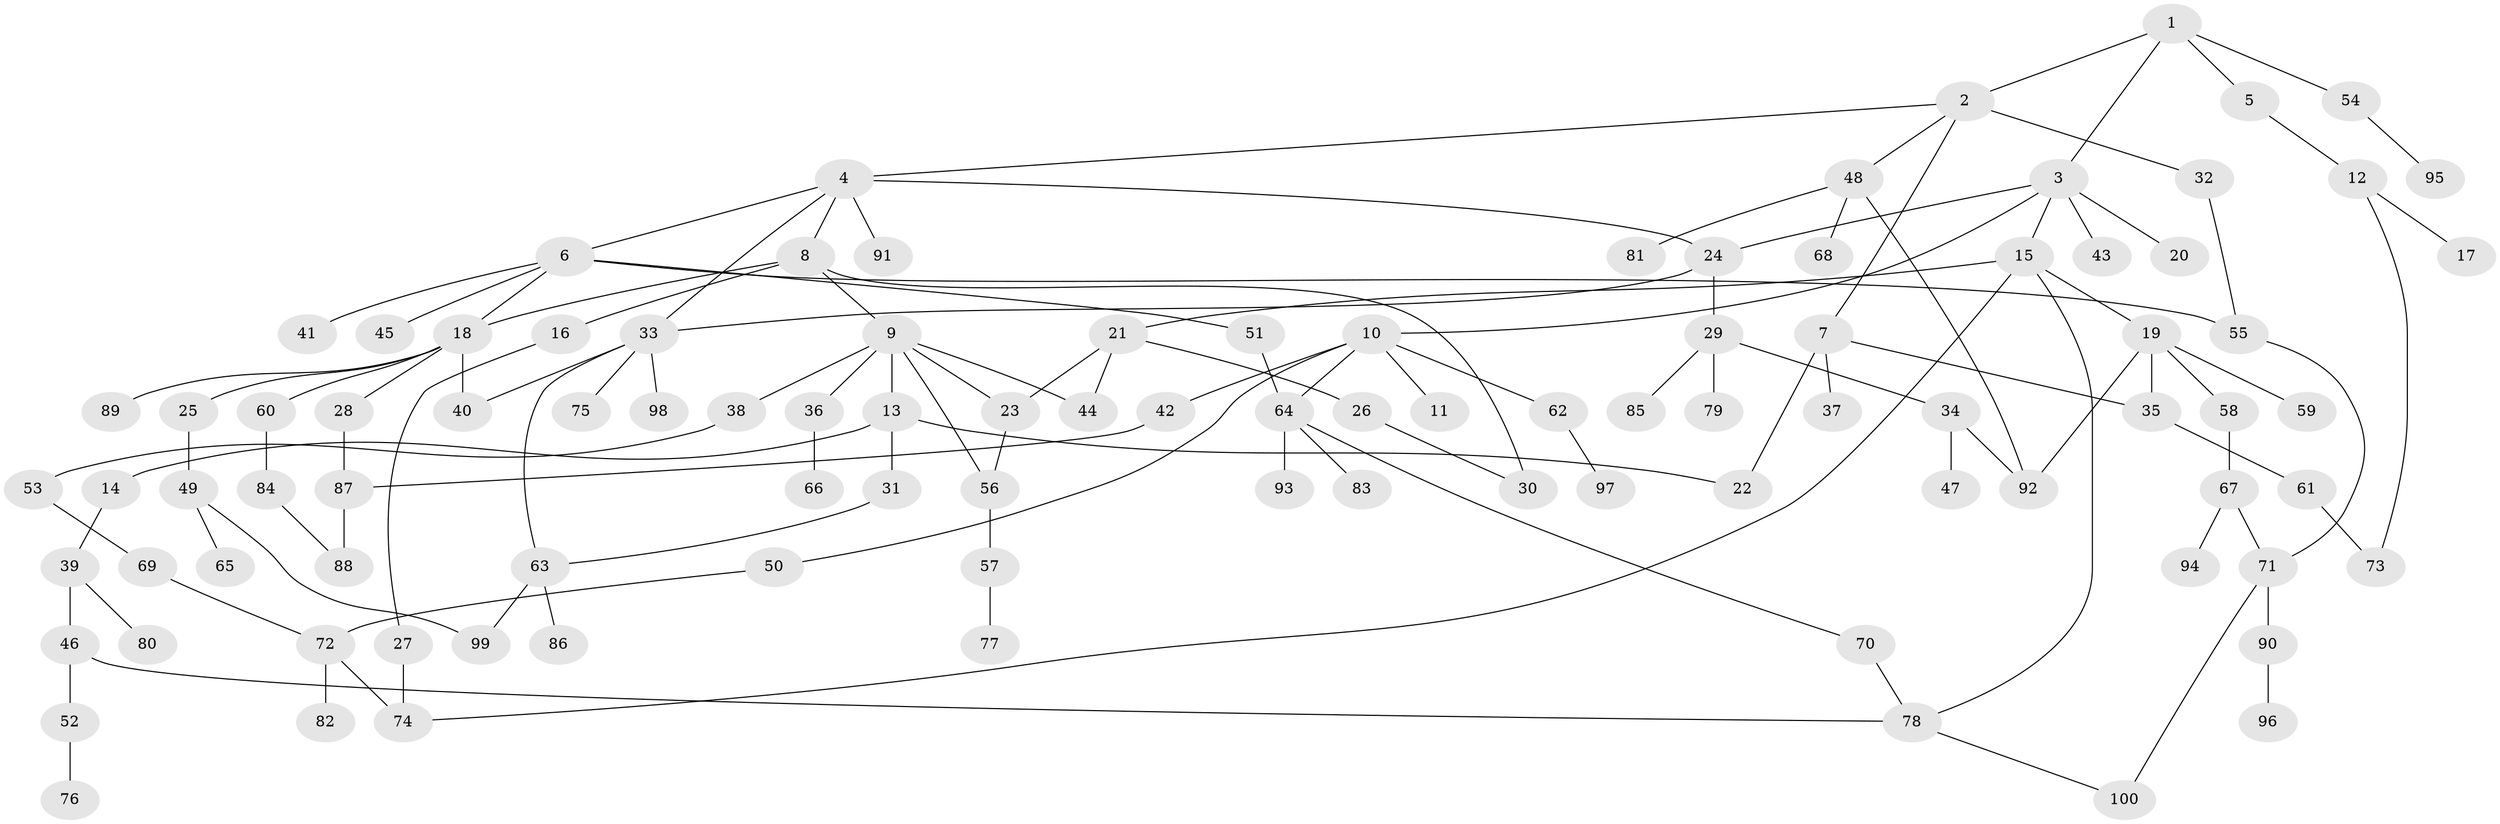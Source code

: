 // Generated by graph-tools (version 1.1) at 2025/54/02/21/25 11:54:43]
// undirected, 100 vertices, 125 edges
graph export_dot {
graph [start="1"]
  node [color=gray90,style=filled];
  1;
  2;
  3;
  4;
  5;
  6;
  7;
  8;
  9;
  10;
  11;
  12;
  13;
  14;
  15;
  16;
  17;
  18;
  19;
  20;
  21;
  22;
  23;
  24;
  25;
  26;
  27;
  28;
  29;
  30;
  31;
  32;
  33;
  34;
  35;
  36;
  37;
  38;
  39;
  40;
  41;
  42;
  43;
  44;
  45;
  46;
  47;
  48;
  49;
  50;
  51;
  52;
  53;
  54;
  55;
  56;
  57;
  58;
  59;
  60;
  61;
  62;
  63;
  64;
  65;
  66;
  67;
  68;
  69;
  70;
  71;
  72;
  73;
  74;
  75;
  76;
  77;
  78;
  79;
  80;
  81;
  82;
  83;
  84;
  85;
  86;
  87;
  88;
  89;
  90;
  91;
  92;
  93;
  94;
  95;
  96;
  97;
  98;
  99;
  100;
  1 -- 2;
  1 -- 3;
  1 -- 5;
  1 -- 54;
  2 -- 4;
  2 -- 7;
  2 -- 32;
  2 -- 48;
  3 -- 10;
  3 -- 15;
  3 -- 20;
  3 -- 24;
  3 -- 43;
  4 -- 6;
  4 -- 8;
  4 -- 33;
  4 -- 91;
  4 -- 24;
  5 -- 12;
  6 -- 18;
  6 -- 41;
  6 -- 45;
  6 -- 51;
  6 -- 55;
  7 -- 35;
  7 -- 37;
  7 -- 22;
  8 -- 9;
  8 -- 16;
  8 -- 30;
  8 -- 18;
  9 -- 13;
  9 -- 23;
  9 -- 36;
  9 -- 38;
  9 -- 56;
  9 -- 44;
  10 -- 11;
  10 -- 42;
  10 -- 50;
  10 -- 62;
  10 -- 64;
  12 -- 17;
  12 -- 73;
  13 -- 14;
  13 -- 22;
  13 -- 31;
  14 -- 39;
  15 -- 19;
  15 -- 21;
  15 -- 78;
  15 -- 74;
  16 -- 27;
  18 -- 25;
  18 -- 28;
  18 -- 60;
  18 -- 89;
  18 -- 40;
  19 -- 58;
  19 -- 59;
  19 -- 92;
  19 -- 35;
  21 -- 26;
  21 -- 44;
  21 -- 23;
  23 -- 56;
  24 -- 29;
  24 -- 33;
  25 -- 49;
  26 -- 30;
  27 -- 74;
  28 -- 87;
  29 -- 34;
  29 -- 79;
  29 -- 85;
  31 -- 63;
  32 -- 55;
  33 -- 40;
  33 -- 75;
  33 -- 98;
  33 -- 63;
  34 -- 47;
  34 -- 92;
  35 -- 61;
  36 -- 66;
  38 -- 53;
  39 -- 46;
  39 -- 80;
  42 -- 87;
  46 -- 52;
  46 -- 78;
  48 -- 68;
  48 -- 81;
  48 -- 92;
  49 -- 65;
  49 -- 99;
  50 -- 72;
  51 -- 64;
  52 -- 76;
  53 -- 69;
  54 -- 95;
  55 -- 71;
  56 -- 57;
  57 -- 77;
  58 -- 67;
  60 -- 84;
  61 -- 73;
  62 -- 97;
  63 -- 86;
  63 -- 99;
  64 -- 70;
  64 -- 83;
  64 -- 93;
  67 -- 94;
  67 -- 71;
  69 -- 72;
  70 -- 78;
  71 -- 90;
  71 -- 100;
  72 -- 74;
  72 -- 82;
  78 -- 100;
  84 -- 88;
  87 -- 88;
  90 -- 96;
}
